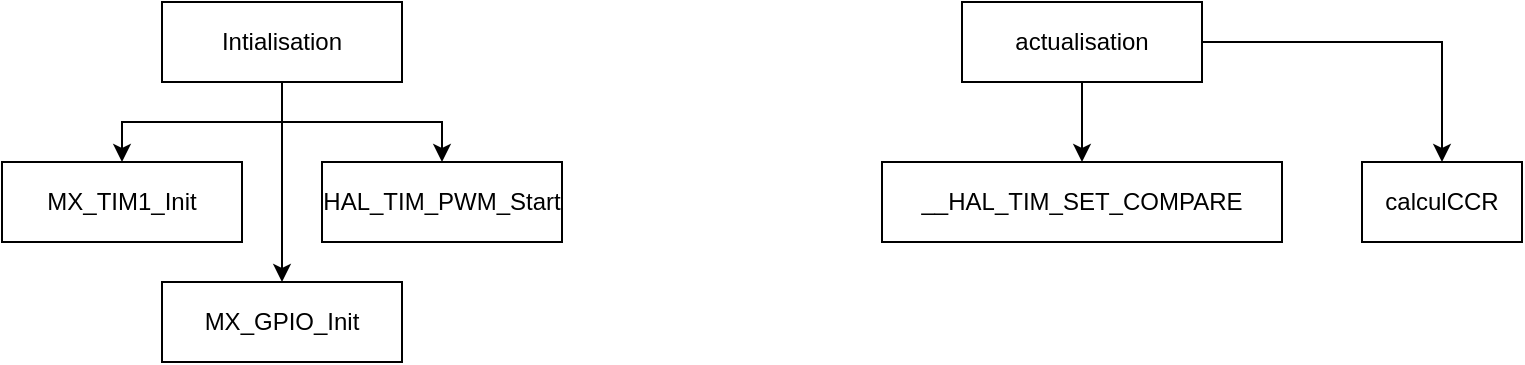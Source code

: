 <mxfile version="21.2.9" type="github">
  <diagram name="Page-1" id="Z8EQ1Fg8SO7N10b1GvZP">
    <mxGraphModel dx="1050" dy="573" grid="1" gridSize="10" guides="1" tooltips="1" connect="1" arrows="1" fold="1" page="1" pageScale="1" pageWidth="827" pageHeight="1169" math="0" shadow="0">
      <root>
        <mxCell id="0" />
        <mxCell id="1" parent="0" />
        <mxCell id="BtLYQzDL0x4pT8V61HVN-5" style="edgeStyle=orthogonalEdgeStyle;rounded=0;orthogonalLoop=1;jettySize=auto;html=1;exitX=0.5;exitY=1;exitDx=0;exitDy=0;entryX=0.5;entryY=0;entryDx=0;entryDy=0;" edge="1" parent="1" source="BtLYQzDL0x4pT8V61HVN-1" target="BtLYQzDL0x4pT8V61HVN-4">
          <mxGeometry relative="1" as="geometry" />
        </mxCell>
        <mxCell id="BtLYQzDL0x4pT8V61HVN-10" style="edgeStyle=orthogonalEdgeStyle;rounded=0;orthogonalLoop=1;jettySize=auto;html=1;exitX=0.5;exitY=1;exitDx=0;exitDy=0;entryX=0.5;entryY=0;entryDx=0;entryDy=0;" edge="1" parent="1" source="BtLYQzDL0x4pT8V61HVN-1" target="BtLYQzDL0x4pT8V61HVN-8">
          <mxGeometry relative="1" as="geometry" />
        </mxCell>
        <mxCell id="BtLYQzDL0x4pT8V61HVN-1" value="Intialisation" style="rounded=0;whiteSpace=wrap;html=1;" vertex="1" parent="1">
          <mxGeometry x="120" y="80" width="120" height="40" as="geometry" />
        </mxCell>
        <mxCell id="BtLYQzDL0x4pT8V61HVN-12" style="edgeStyle=orthogonalEdgeStyle;rounded=0;orthogonalLoop=1;jettySize=auto;html=1;exitX=0.5;exitY=1;exitDx=0;exitDy=0;entryX=0.5;entryY=0;entryDx=0;entryDy=0;" edge="1" parent="1" source="BtLYQzDL0x4pT8V61HVN-2" target="BtLYQzDL0x4pT8V61HVN-11">
          <mxGeometry relative="1" as="geometry" />
        </mxCell>
        <mxCell id="BtLYQzDL0x4pT8V61HVN-13" style="edgeStyle=orthogonalEdgeStyle;rounded=0;orthogonalLoop=1;jettySize=auto;html=1;exitX=1;exitY=0.5;exitDx=0;exitDy=0;entryX=0.5;entryY=0;entryDx=0;entryDy=0;" edge="1" parent="1" source="BtLYQzDL0x4pT8V61HVN-2" target="BtLYQzDL0x4pT8V61HVN-14">
          <mxGeometry relative="1" as="geometry">
            <mxPoint x="770" y="160" as="targetPoint" />
          </mxGeometry>
        </mxCell>
        <mxCell id="BtLYQzDL0x4pT8V61HVN-2" value="actualisation" style="rounded=0;whiteSpace=wrap;html=1;" vertex="1" parent="1">
          <mxGeometry x="520" y="80" width="120" height="40" as="geometry" />
        </mxCell>
        <mxCell id="BtLYQzDL0x4pT8V61HVN-3" value="HAL_TIM_PWM_Start" style="rounded=0;whiteSpace=wrap;html=1;" vertex="1" parent="1">
          <mxGeometry x="200" y="160" width="120" height="40" as="geometry" />
        </mxCell>
        <mxCell id="BtLYQzDL0x4pT8V61HVN-6" style="edgeStyle=orthogonalEdgeStyle;rounded=0;orthogonalLoop=1;jettySize=auto;html=1;exitX=0.5;exitY=1;exitDx=0;exitDy=0;entryX=0.5;entryY=0;entryDx=0;entryDy=0;" edge="1" parent="1" source="BtLYQzDL0x4pT8V61HVN-1" target="BtLYQzDL0x4pT8V61HVN-3">
          <mxGeometry relative="1" as="geometry" />
        </mxCell>
        <mxCell id="BtLYQzDL0x4pT8V61HVN-4" value="MX_TIM1_Init" style="rounded=0;whiteSpace=wrap;html=1;" vertex="1" parent="1">
          <mxGeometry x="40" y="160" width="120" height="40" as="geometry" />
        </mxCell>
        <mxCell id="BtLYQzDL0x4pT8V61HVN-8" value="MX_GPIO_Init" style="rounded=0;whiteSpace=wrap;html=1;" vertex="1" parent="1">
          <mxGeometry x="120" y="220" width="120" height="40" as="geometry" />
        </mxCell>
        <mxCell id="BtLYQzDL0x4pT8V61HVN-11" value="__HAL_TIM_SET_COMPARE" style="rounded=0;whiteSpace=wrap;html=1;" vertex="1" parent="1">
          <mxGeometry x="480" y="160" width="200" height="40" as="geometry" />
        </mxCell>
        <mxCell id="BtLYQzDL0x4pT8V61HVN-14" value="calculCCR" style="rounded=0;whiteSpace=wrap;html=1;" vertex="1" parent="1">
          <mxGeometry x="720" y="160" width="80" height="40" as="geometry" />
        </mxCell>
      </root>
    </mxGraphModel>
  </diagram>
</mxfile>
